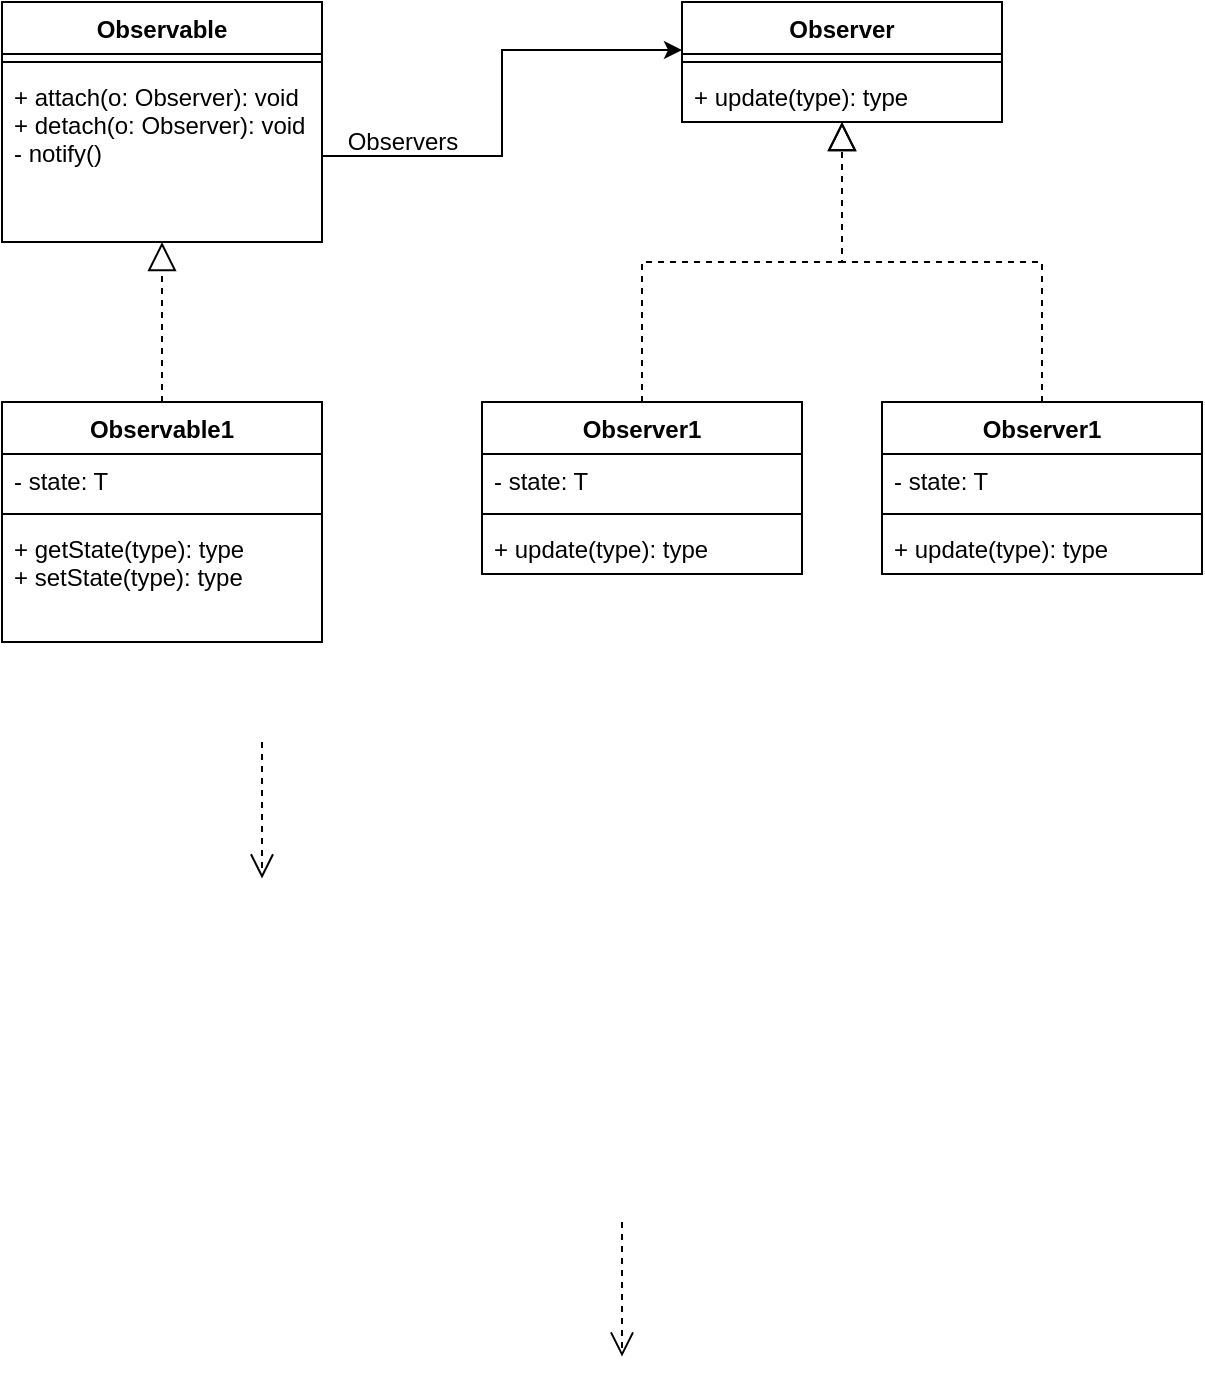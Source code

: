 <mxfile version="14.4.2" type="github">
  <diagram name="Page-1" id="b5b7bab2-c9e2-2cf4-8b2a-24fd1a2a6d21">
    <mxGraphModel dx="2062" dy="1154" grid="1" gridSize="10" guides="1" tooltips="1" connect="1" arrows="1" fold="1" page="1" pageScale="1" pageWidth="827" pageHeight="1169" background="#ffffff" math="0" shadow="0">
      <root>
        <mxCell id="0" />
        <mxCell id="1" parent="0" />
        <mxCell id="6e0c8c40b5770093-68" style="edgeStyle=elbowEdgeStyle;rounded=0;html=1;entryX=0.628;entryY=0.26;entryPerimeter=0;dashed=1;labelBackgroundColor=none;startFill=0;endArrow=open;endFill=0;endSize=10;fontFamily=Verdana;fontSize=10;" parent="1" edge="1">
          <mxGeometry relative="1" as="geometry">
            <mxPoint x="290" y="490" as="sourcePoint" />
            <mxPoint x="290.14" y="558.269" as="targetPoint" />
          </mxGeometry>
        </mxCell>
        <mxCell id="6e0c8c40b5770093-69" style="edgeStyle=elbowEdgeStyle;rounded=0;html=1;entryX=0.643;entryY=0.246;entryPerimeter=0;dashed=1;labelBackgroundColor=none;startFill=0;endArrow=open;endFill=0;endSize=10;fontFamily=Verdana;fontSize=10;" parent="1" edge="1">
          <mxGeometry relative="1" as="geometry">
            <mxPoint x="470" y="730" as="sourcePoint" />
            <mxPoint x="470.09" y="797.289" as="targetPoint" />
          </mxGeometry>
        </mxCell>
        <mxCell id="nN6ussvPuycV7f-fXoVr-1" value="Observable" style="swimlane;fontStyle=1;align=center;verticalAlign=top;childLayout=stackLayout;horizontal=1;startSize=26;horizontalStack=0;resizeParent=1;resizeParentMax=0;resizeLast=0;collapsible=1;marginBottom=0;" vertex="1" parent="1">
          <mxGeometry x="160" y="120" width="160" height="120" as="geometry" />
        </mxCell>
        <mxCell id="nN6ussvPuycV7f-fXoVr-3" value="" style="line;strokeWidth=1;fillColor=none;align=left;verticalAlign=middle;spacingTop=-1;spacingLeft=3;spacingRight=3;rotatable=0;labelPosition=right;points=[];portConstraint=eastwest;" vertex="1" parent="nN6ussvPuycV7f-fXoVr-1">
          <mxGeometry y="26" width="160" height="8" as="geometry" />
        </mxCell>
        <mxCell id="nN6ussvPuycV7f-fXoVr-4" value="+ attach(o: Observer): void&#xa;+ detach(o: Observer): void&#xa;- notify()" style="text;strokeColor=none;fillColor=none;align=left;verticalAlign=top;spacingLeft=4;spacingRight=4;overflow=hidden;rotatable=0;points=[[0,0.5],[1,0.5]];portConstraint=eastwest;" vertex="1" parent="nN6ussvPuycV7f-fXoVr-1">
          <mxGeometry y="34" width="160" height="86" as="geometry" />
        </mxCell>
        <mxCell id="nN6ussvPuycV7f-fXoVr-14" value="" style="endArrow=block;dashed=1;endFill=0;endSize=12;html=1;exitX=0.5;exitY=0;exitDx=0;exitDy=0;" edge="1" parent="1" source="nN6ussvPuycV7f-fXoVr-15" target="nN6ussvPuycV7f-fXoVr-4">
          <mxGeometry width="160" relative="1" as="geometry">
            <mxPoint x="240" y="400" as="sourcePoint" />
            <mxPoint x="910" y="590" as="targetPoint" />
          </mxGeometry>
        </mxCell>
        <mxCell id="nN6ussvPuycV7f-fXoVr-15" value="Observable1" style="swimlane;fontStyle=1;align=center;verticalAlign=top;childLayout=stackLayout;horizontal=1;startSize=26;horizontalStack=0;resizeParent=1;resizeParentMax=0;resizeLast=0;collapsible=1;marginBottom=0;" vertex="1" parent="1">
          <mxGeometry x="160" y="320" width="160" height="120" as="geometry" />
        </mxCell>
        <mxCell id="nN6ussvPuycV7f-fXoVr-16" value="- state: T" style="text;strokeColor=none;fillColor=none;align=left;verticalAlign=top;spacingLeft=4;spacingRight=4;overflow=hidden;rotatable=0;points=[[0,0.5],[1,0.5]];portConstraint=eastwest;" vertex="1" parent="nN6ussvPuycV7f-fXoVr-15">
          <mxGeometry y="26" width="160" height="26" as="geometry" />
        </mxCell>
        <mxCell id="nN6ussvPuycV7f-fXoVr-17" value="" style="line;strokeWidth=1;fillColor=none;align=left;verticalAlign=middle;spacingTop=-1;spacingLeft=3;spacingRight=3;rotatable=0;labelPosition=right;points=[];portConstraint=eastwest;" vertex="1" parent="nN6ussvPuycV7f-fXoVr-15">
          <mxGeometry y="52" width="160" height="8" as="geometry" />
        </mxCell>
        <mxCell id="nN6ussvPuycV7f-fXoVr-18" value="+ getState(type): type&#xa;+ setState(type): type" style="text;strokeColor=none;fillColor=none;align=left;verticalAlign=top;spacingLeft=4;spacingRight=4;overflow=hidden;rotatable=0;points=[[0,0.5],[1,0.5]];portConstraint=eastwest;" vertex="1" parent="nN6ussvPuycV7f-fXoVr-15">
          <mxGeometry y="60" width="160" height="60" as="geometry" />
        </mxCell>
        <mxCell id="nN6ussvPuycV7f-fXoVr-19" value="Observer1" style="swimlane;fontStyle=1;align=center;verticalAlign=top;childLayout=stackLayout;horizontal=1;startSize=26;horizontalStack=0;resizeParent=1;resizeParentMax=0;resizeLast=0;collapsible=1;marginBottom=0;" vertex="1" parent="1">
          <mxGeometry x="400" y="320" width="160" height="86" as="geometry" />
        </mxCell>
        <mxCell id="nN6ussvPuycV7f-fXoVr-20" value="- state: T" style="text;strokeColor=none;fillColor=none;align=left;verticalAlign=top;spacingLeft=4;spacingRight=4;overflow=hidden;rotatable=0;points=[[0,0.5],[1,0.5]];portConstraint=eastwest;" vertex="1" parent="nN6ussvPuycV7f-fXoVr-19">
          <mxGeometry y="26" width="160" height="26" as="geometry" />
        </mxCell>
        <mxCell id="nN6ussvPuycV7f-fXoVr-21" value="" style="line;strokeWidth=1;fillColor=none;align=left;verticalAlign=middle;spacingTop=-1;spacingLeft=3;spacingRight=3;rotatable=0;labelPosition=right;points=[];portConstraint=eastwest;" vertex="1" parent="nN6ussvPuycV7f-fXoVr-19">
          <mxGeometry y="52" width="160" height="8" as="geometry" />
        </mxCell>
        <mxCell id="nN6ussvPuycV7f-fXoVr-22" value="+ update(type): type" style="text;strokeColor=none;fillColor=none;align=left;verticalAlign=top;spacingLeft=4;spacingRight=4;overflow=hidden;rotatable=0;points=[[0,0.5],[1,0.5]];portConstraint=eastwest;" vertex="1" parent="nN6ussvPuycV7f-fXoVr-19">
          <mxGeometry y="60" width="160" height="26" as="geometry" />
        </mxCell>
        <mxCell id="nN6ussvPuycV7f-fXoVr-23" value="Observer1" style="swimlane;fontStyle=1;align=center;verticalAlign=top;childLayout=stackLayout;horizontal=1;startSize=26;horizontalStack=0;resizeParent=1;resizeParentMax=0;resizeLast=0;collapsible=1;marginBottom=0;" vertex="1" parent="1">
          <mxGeometry x="600" y="320" width="160" height="86" as="geometry" />
        </mxCell>
        <mxCell id="nN6ussvPuycV7f-fXoVr-24" value="- state: T" style="text;strokeColor=none;fillColor=none;align=left;verticalAlign=top;spacingLeft=4;spacingRight=4;overflow=hidden;rotatable=0;points=[[0,0.5],[1,0.5]];portConstraint=eastwest;" vertex="1" parent="nN6ussvPuycV7f-fXoVr-23">
          <mxGeometry y="26" width="160" height="26" as="geometry" />
        </mxCell>
        <mxCell id="nN6ussvPuycV7f-fXoVr-25" value="" style="line;strokeWidth=1;fillColor=none;align=left;verticalAlign=middle;spacingTop=-1;spacingLeft=3;spacingRight=3;rotatable=0;labelPosition=right;points=[];portConstraint=eastwest;" vertex="1" parent="nN6ussvPuycV7f-fXoVr-23">
          <mxGeometry y="52" width="160" height="8" as="geometry" />
        </mxCell>
        <mxCell id="nN6ussvPuycV7f-fXoVr-26" value="+ update(type): type" style="text;strokeColor=none;fillColor=none;align=left;verticalAlign=top;spacingLeft=4;spacingRight=4;overflow=hidden;rotatable=0;points=[[0,0.5],[1,0.5]];portConstraint=eastwest;" vertex="1" parent="nN6ussvPuycV7f-fXoVr-23">
          <mxGeometry y="60" width="160" height="26" as="geometry" />
        </mxCell>
        <mxCell id="nN6ussvPuycV7f-fXoVr-27" value="Observer" style="swimlane;fontStyle=1;align=center;verticalAlign=top;childLayout=stackLayout;horizontal=1;startSize=26;horizontalStack=0;resizeParent=1;resizeParentMax=0;resizeLast=0;collapsible=1;marginBottom=0;" vertex="1" parent="1">
          <mxGeometry x="500" y="120" width="160" height="60" as="geometry" />
        </mxCell>
        <mxCell id="nN6ussvPuycV7f-fXoVr-29" value="" style="line;strokeWidth=1;fillColor=none;align=left;verticalAlign=middle;spacingTop=-1;spacingLeft=3;spacingRight=3;rotatable=0;labelPosition=right;points=[];portConstraint=eastwest;" vertex="1" parent="nN6ussvPuycV7f-fXoVr-27">
          <mxGeometry y="26" width="160" height="8" as="geometry" />
        </mxCell>
        <mxCell id="nN6ussvPuycV7f-fXoVr-30" value="+ update(type): type" style="text;strokeColor=none;fillColor=none;align=left;verticalAlign=top;spacingLeft=4;spacingRight=4;overflow=hidden;rotatable=0;points=[[0,0.5],[1,0.5]];portConstraint=eastwest;" vertex="1" parent="nN6ussvPuycV7f-fXoVr-27">
          <mxGeometry y="34" width="160" height="26" as="geometry" />
        </mxCell>
        <mxCell id="nN6ussvPuycV7f-fXoVr-32" style="edgeStyle=orthogonalEdgeStyle;rounded=0;orthogonalLoop=1;jettySize=auto;html=1;exitX=1;exitY=0.5;exitDx=0;exitDy=0;entryX=0;entryY=0.4;entryDx=0;entryDy=0;entryPerimeter=0;" edge="1" parent="1" source="nN6ussvPuycV7f-fXoVr-4" target="nN6ussvPuycV7f-fXoVr-27">
          <mxGeometry relative="1" as="geometry" />
        </mxCell>
        <mxCell id="nN6ussvPuycV7f-fXoVr-33" value="Observers" style="text;html=1;align=center;verticalAlign=middle;resizable=0;points=[];autosize=1;" vertex="1" parent="1">
          <mxGeometry x="325" y="180" width="70" height="20" as="geometry" />
        </mxCell>
        <mxCell id="nN6ussvPuycV7f-fXoVr-34" value="" style="endArrow=block;dashed=1;endFill=0;endSize=12;html=1;edgeStyle=orthogonalEdgeStyle;rounded=0;" edge="1" parent="1" source="nN6ussvPuycV7f-fXoVr-19" target="nN6ussvPuycV7f-fXoVr-27">
          <mxGeometry width="160" relative="1" as="geometry">
            <mxPoint x="750" y="590" as="sourcePoint" />
            <mxPoint x="910" y="590" as="targetPoint" />
          </mxGeometry>
        </mxCell>
        <mxCell id="nN6ussvPuycV7f-fXoVr-35" value="" style="endArrow=block;dashed=1;endFill=0;endSize=12;html=1;rounded=0;edgeStyle=orthogonalEdgeStyle;" edge="1" parent="1" source="nN6ussvPuycV7f-fXoVr-23" target="nN6ussvPuycV7f-fXoVr-27">
          <mxGeometry width="160" relative="1" as="geometry">
            <mxPoint x="750" y="590" as="sourcePoint" />
            <mxPoint x="910" y="590" as="targetPoint" />
          </mxGeometry>
        </mxCell>
      </root>
    </mxGraphModel>
  </diagram>
</mxfile>

